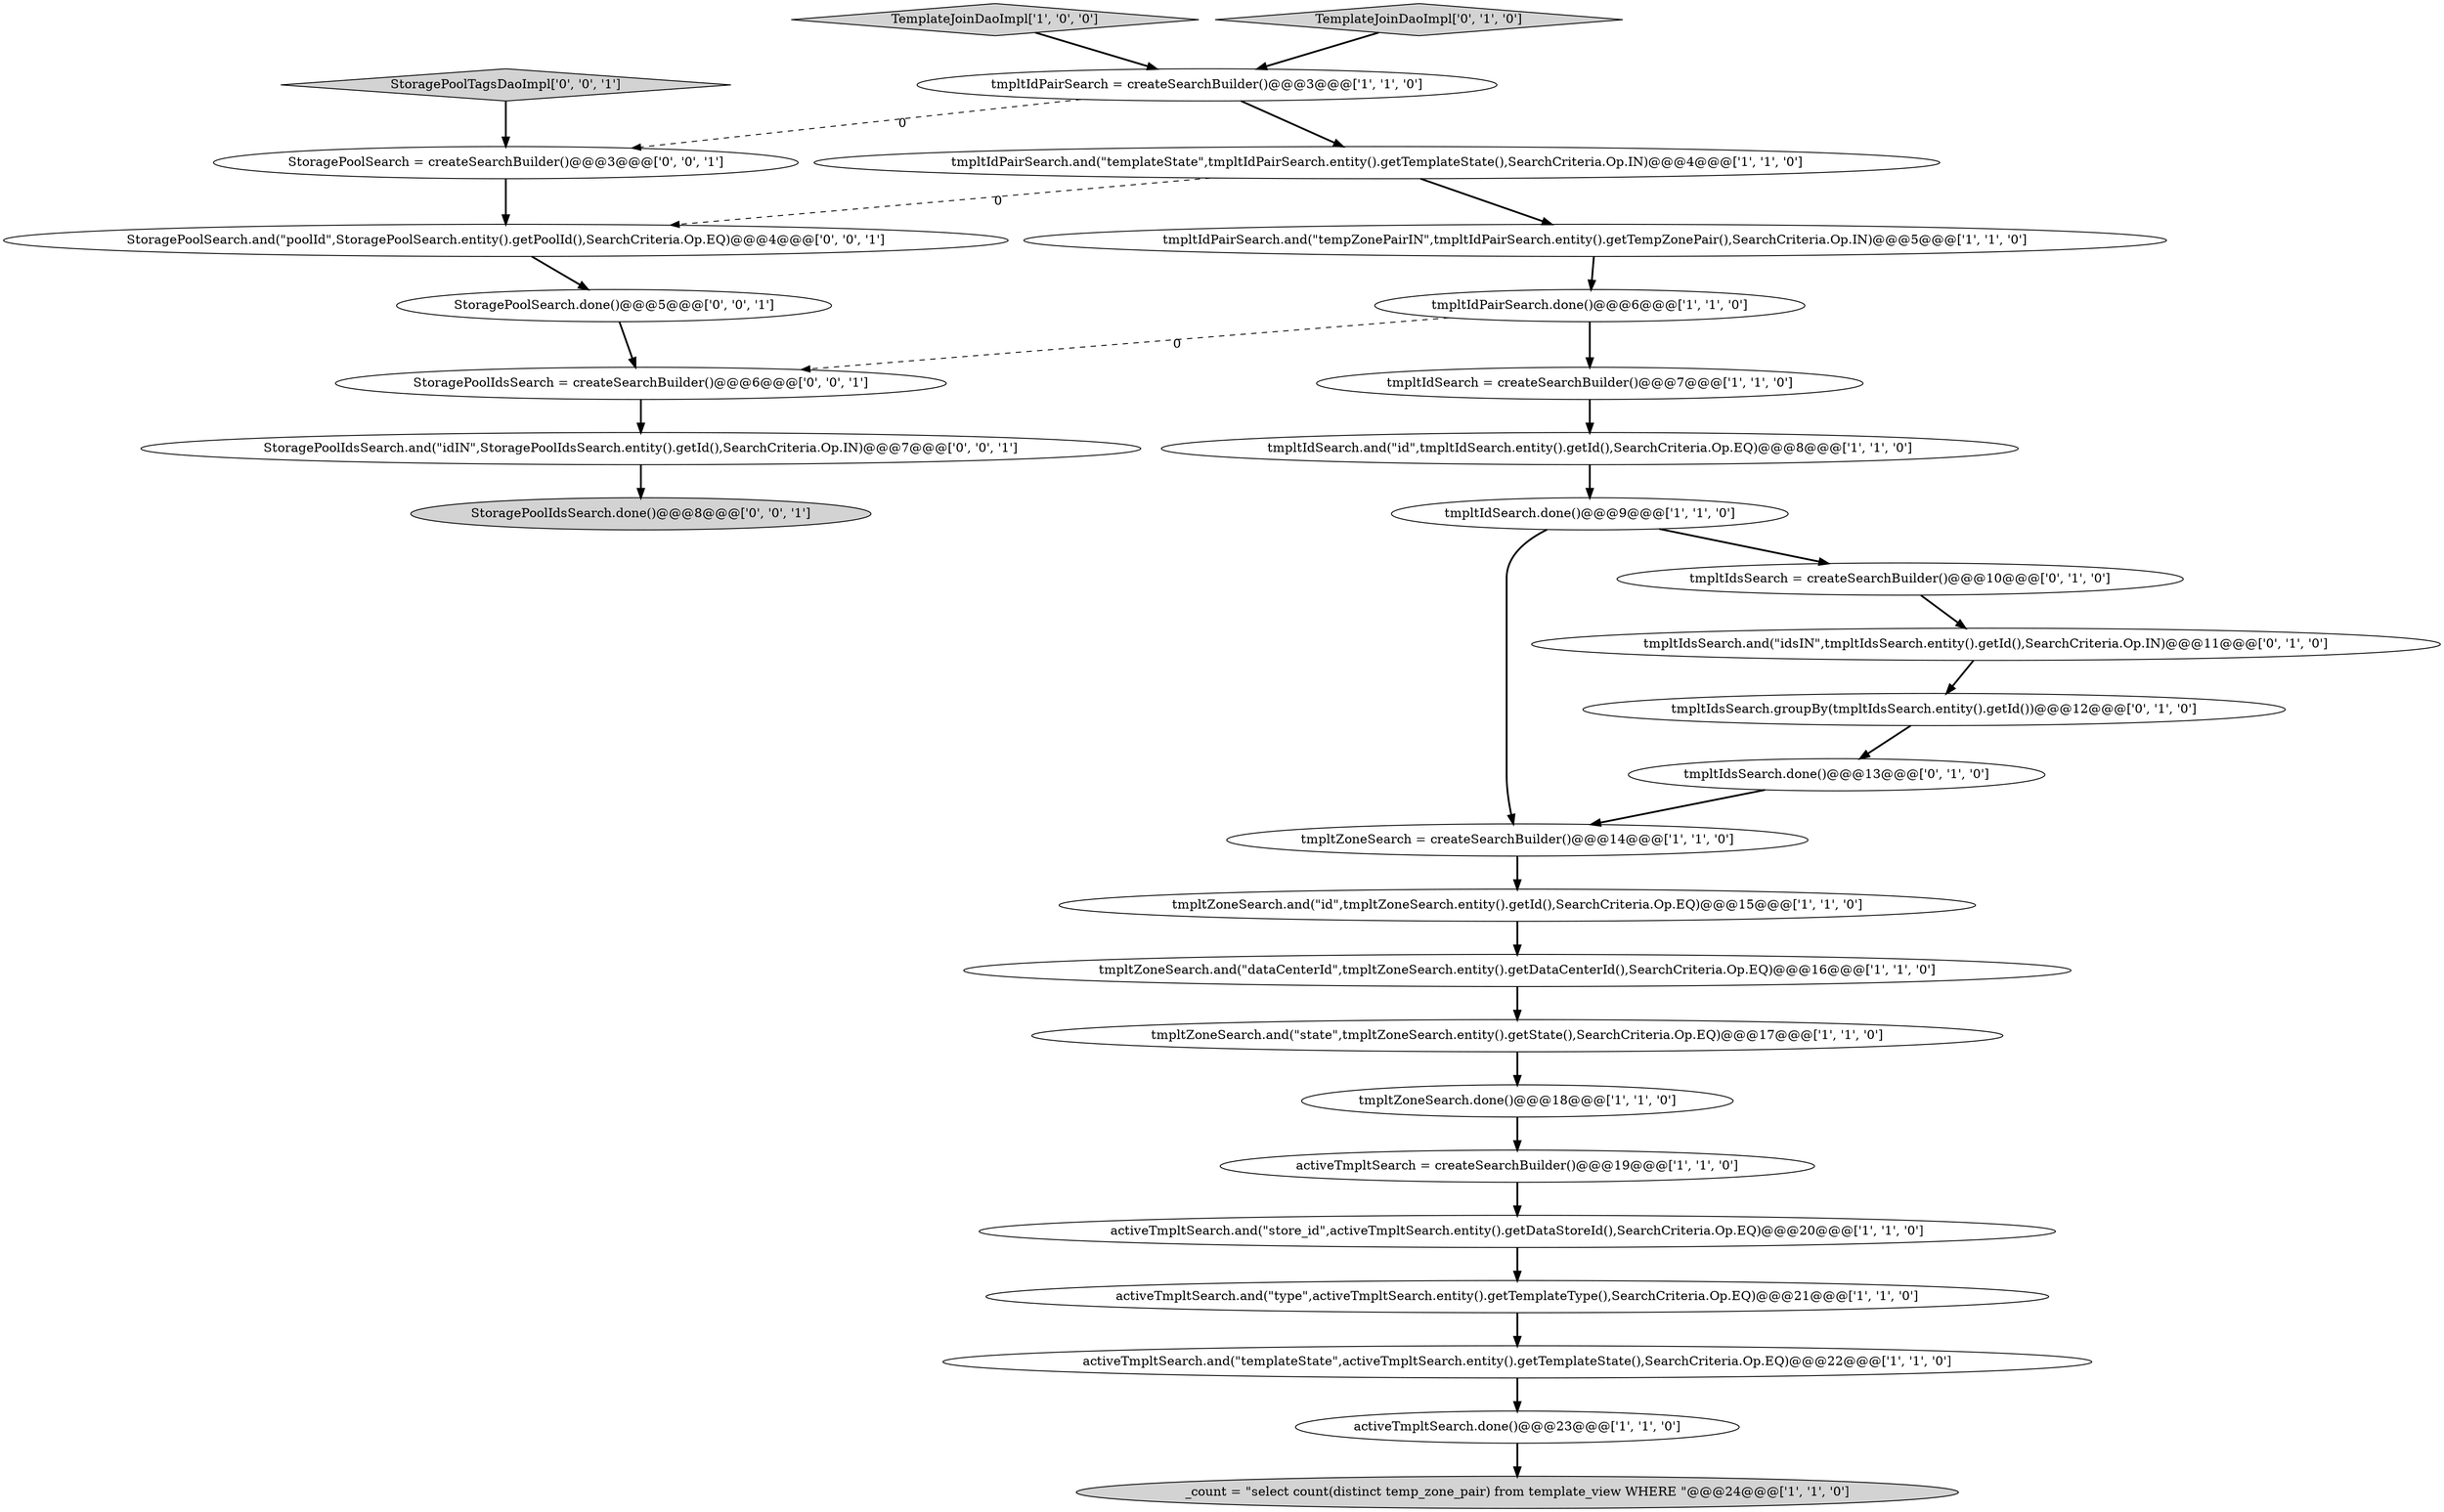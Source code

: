 digraph {
10 [style = filled, label = "tmpltZoneSearch.and(\"dataCenterId\",tmpltZoneSearch.entity().getDataCenterId(),SearchCriteria.Op.EQ)@@@16@@@['1', '1', '0']", fillcolor = white, shape = ellipse image = "AAA0AAABBB1BBB"];
12 [style = filled, label = "TemplateJoinDaoImpl['1', '0', '0']", fillcolor = lightgray, shape = diamond image = "AAA0AAABBB1BBB"];
2 [style = filled, label = "tmpltIdSearch.done()@@@9@@@['1', '1', '0']", fillcolor = white, shape = ellipse image = "AAA0AAABBB1BBB"];
17 [style = filled, label = "tmpltZoneSearch.and(\"id\",tmpltZoneSearch.entity().getId(),SearchCriteria.Op.EQ)@@@15@@@['1', '1', '0']", fillcolor = white, shape = ellipse image = "AAA0AAABBB1BBB"];
0 [style = filled, label = "_count = \"select count(distinct temp_zone_pair) from template_view WHERE \"@@@24@@@['1', '1', '0']", fillcolor = lightgray, shape = ellipse image = "AAA0AAABBB1BBB"];
30 [style = filled, label = "StoragePoolSearch = createSearchBuilder()@@@3@@@['0', '0', '1']", fillcolor = white, shape = ellipse image = "AAA0AAABBB3BBB"];
5 [style = filled, label = "activeTmpltSearch.and(\"type\",activeTmpltSearch.entity().getTemplateType(),SearchCriteria.Op.EQ)@@@21@@@['1', '1', '0']", fillcolor = white, shape = ellipse image = "AAA0AAABBB1BBB"];
24 [style = filled, label = "StoragePoolIdsSearch.done()@@@8@@@['0', '0', '1']", fillcolor = lightgray, shape = ellipse image = "AAA0AAABBB3BBB"];
11 [style = filled, label = "tmpltIdSearch.and(\"id\",tmpltIdSearch.entity().getId(),SearchCriteria.Op.EQ)@@@8@@@['1', '1', '0']", fillcolor = white, shape = ellipse image = "AAA0AAABBB1BBB"];
26 [style = filled, label = "StoragePoolSearch.done()@@@5@@@['0', '0', '1']", fillcolor = white, shape = ellipse image = "AAA0AAABBB3BBB"];
25 [style = filled, label = "StoragePoolSearch.and(\"poolId\",StoragePoolSearch.entity().getPoolId(),SearchCriteria.Op.EQ)@@@4@@@['0', '0', '1']", fillcolor = white, shape = ellipse image = "AAA0AAABBB3BBB"];
29 [style = filled, label = "StoragePoolTagsDaoImpl['0', '0', '1']", fillcolor = lightgray, shape = diamond image = "AAA0AAABBB3BBB"];
21 [style = filled, label = "tmpltIdsSearch.groupBy(tmpltIdsSearch.entity().getId())@@@12@@@['0', '1', '0']", fillcolor = white, shape = ellipse image = "AAA1AAABBB2BBB"];
18 [style = filled, label = "activeTmpltSearch.and(\"store_id\",activeTmpltSearch.entity().getDataStoreId(),SearchCriteria.Op.EQ)@@@20@@@['1', '1', '0']", fillcolor = white, shape = ellipse image = "AAA0AAABBB1BBB"];
27 [style = filled, label = "StoragePoolIdsSearch = createSearchBuilder()@@@6@@@['0', '0', '1']", fillcolor = white, shape = ellipse image = "AAA0AAABBB3BBB"];
19 [style = filled, label = "TemplateJoinDaoImpl['0', '1', '0']", fillcolor = lightgray, shape = diamond image = "AAA0AAABBB2BBB"];
8 [style = filled, label = "activeTmpltSearch = createSearchBuilder()@@@19@@@['1', '1', '0']", fillcolor = white, shape = ellipse image = "AAA0AAABBB1BBB"];
6 [style = filled, label = "tmpltIdSearch = createSearchBuilder()@@@7@@@['1', '1', '0']", fillcolor = white, shape = ellipse image = "AAA0AAABBB1BBB"];
7 [style = filled, label = "tmpltZoneSearch.done()@@@18@@@['1', '1', '0']", fillcolor = white, shape = ellipse image = "AAA0AAABBB1BBB"];
20 [style = filled, label = "tmpltIdsSearch.done()@@@13@@@['0', '1', '0']", fillcolor = white, shape = ellipse image = "AAA1AAABBB2BBB"];
15 [style = filled, label = "tmpltZoneSearch = createSearchBuilder()@@@14@@@['1', '1', '0']", fillcolor = white, shape = ellipse image = "AAA0AAABBB1BBB"];
16 [style = filled, label = "tmpltIdPairSearch.done()@@@6@@@['1', '1', '0']", fillcolor = white, shape = ellipse image = "AAA0AAABBB1BBB"];
14 [style = filled, label = "activeTmpltSearch.done()@@@23@@@['1', '1', '0']", fillcolor = white, shape = ellipse image = "AAA0AAABBB1BBB"];
28 [style = filled, label = "StoragePoolIdsSearch.and(\"idIN\",StoragePoolIdsSearch.entity().getId(),SearchCriteria.Op.IN)@@@7@@@['0', '0', '1']", fillcolor = white, shape = ellipse image = "AAA0AAABBB3BBB"];
3 [style = filled, label = "activeTmpltSearch.and(\"templateState\",activeTmpltSearch.entity().getTemplateState(),SearchCriteria.Op.EQ)@@@22@@@['1', '1', '0']", fillcolor = white, shape = ellipse image = "AAA0AAABBB1BBB"];
1 [style = filled, label = "tmpltIdPairSearch.and(\"tempZonePairIN\",tmpltIdPairSearch.entity().getTempZonePair(),SearchCriteria.Op.IN)@@@5@@@['1', '1', '0']", fillcolor = white, shape = ellipse image = "AAA0AAABBB1BBB"];
4 [style = filled, label = "tmpltIdPairSearch = createSearchBuilder()@@@3@@@['1', '1', '0']", fillcolor = white, shape = ellipse image = "AAA0AAABBB1BBB"];
22 [style = filled, label = "tmpltIdsSearch.and(\"idsIN\",tmpltIdsSearch.entity().getId(),SearchCriteria.Op.IN)@@@11@@@['0', '1', '0']", fillcolor = white, shape = ellipse image = "AAA1AAABBB2BBB"];
23 [style = filled, label = "tmpltIdsSearch = createSearchBuilder()@@@10@@@['0', '1', '0']", fillcolor = white, shape = ellipse image = "AAA1AAABBB2BBB"];
13 [style = filled, label = "tmpltIdPairSearch.and(\"templateState\",tmpltIdPairSearch.entity().getTemplateState(),SearchCriteria.Op.IN)@@@4@@@['1', '1', '0']", fillcolor = white, shape = ellipse image = "AAA0AAABBB1BBB"];
9 [style = filled, label = "tmpltZoneSearch.and(\"state\",tmpltZoneSearch.entity().getState(),SearchCriteria.Op.EQ)@@@17@@@['1', '1', '0']", fillcolor = white, shape = ellipse image = "AAA0AAABBB1BBB"];
29->30 [style = bold, label=""];
23->22 [style = bold, label=""];
3->14 [style = bold, label=""];
7->8 [style = bold, label=""];
27->28 [style = bold, label=""];
10->9 [style = bold, label=""];
6->11 [style = bold, label=""];
12->4 [style = bold, label=""];
20->15 [style = bold, label=""];
18->5 [style = bold, label=""];
15->17 [style = bold, label=""];
25->26 [style = bold, label=""];
14->0 [style = bold, label=""];
30->25 [style = bold, label=""];
16->27 [style = dashed, label="0"];
26->27 [style = bold, label=""];
11->2 [style = bold, label=""];
4->30 [style = dashed, label="0"];
8->18 [style = bold, label=""];
28->24 [style = bold, label=""];
21->20 [style = bold, label=""];
13->25 [style = dashed, label="0"];
16->6 [style = bold, label=""];
19->4 [style = bold, label=""];
13->1 [style = bold, label=""];
4->13 [style = bold, label=""];
5->3 [style = bold, label=""];
22->21 [style = bold, label=""];
1->16 [style = bold, label=""];
2->15 [style = bold, label=""];
17->10 [style = bold, label=""];
2->23 [style = bold, label=""];
9->7 [style = bold, label=""];
}
